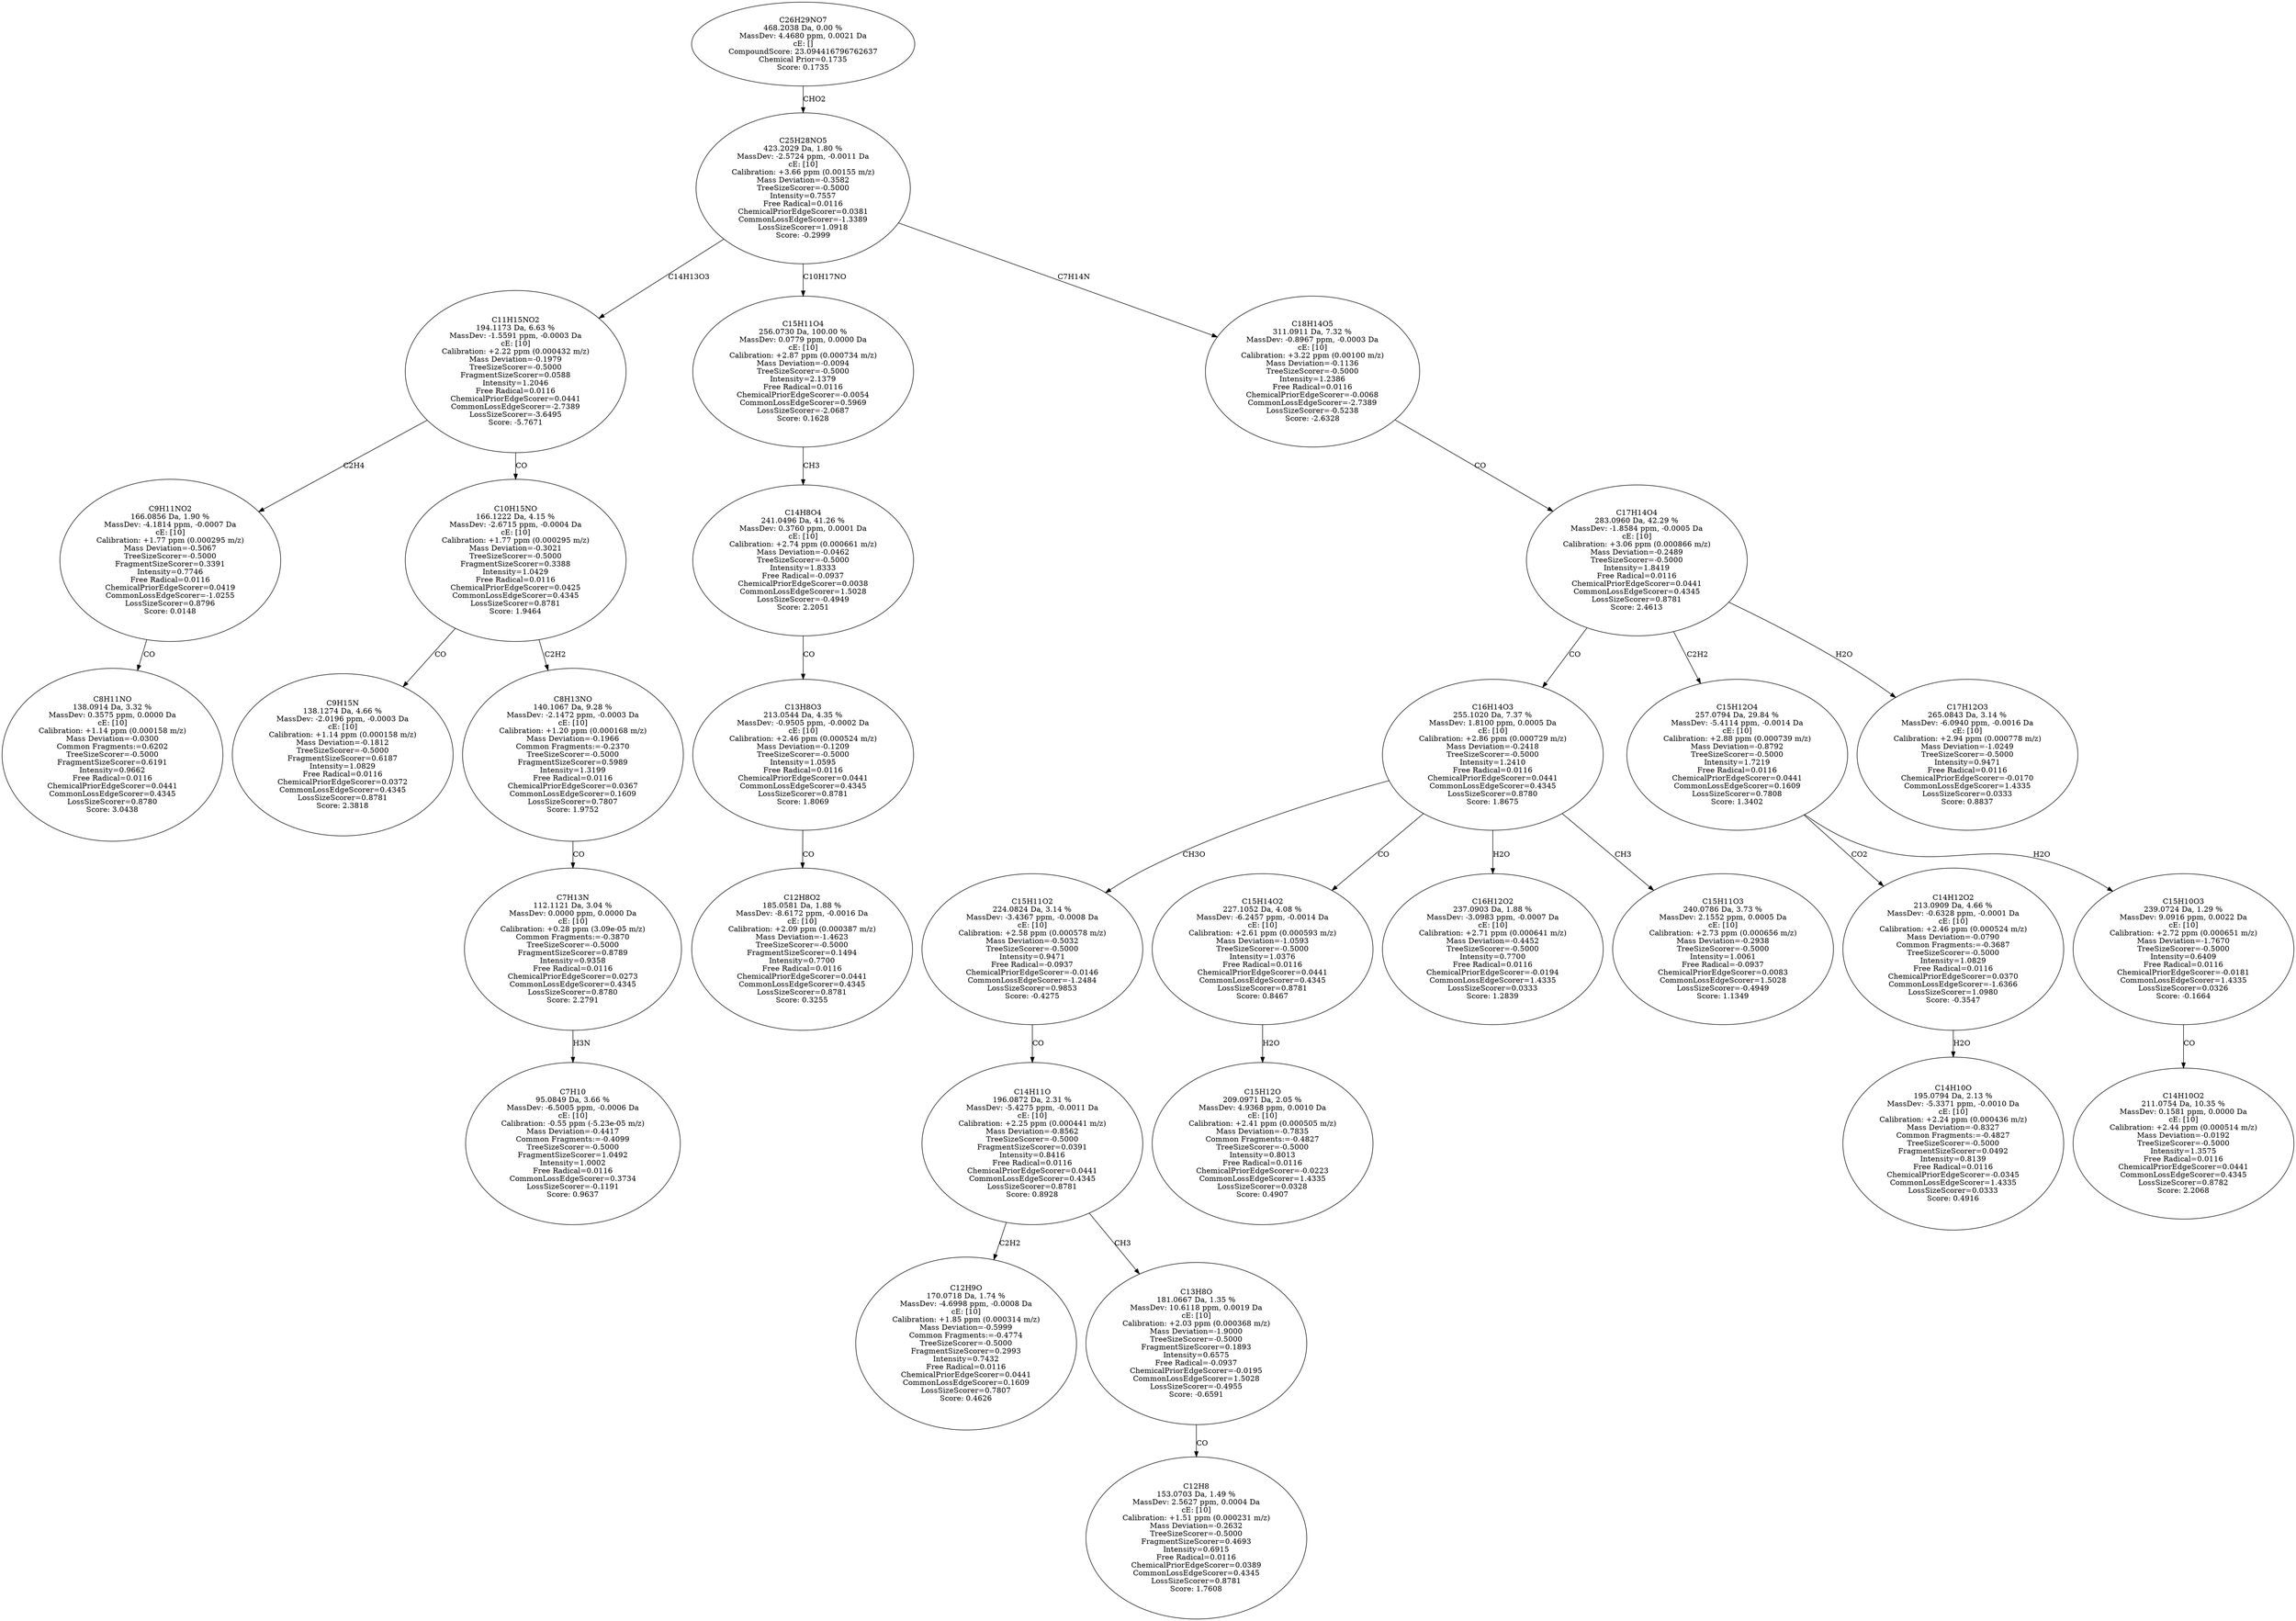 strict digraph {
v1 [label="C8H11NO\n138.0914 Da, 3.32 %\nMassDev: 0.3575 ppm, 0.0000 Da\ncE: [10]\nCalibration: +1.14 ppm (0.000158 m/z)\nMass Deviation=-0.0300\nCommon Fragments:=0.6202\nTreeSizeScorer=-0.5000\nFragmentSizeScorer=0.6191\nIntensity=0.9662\nFree Radical=0.0116\nChemicalPriorEdgeScorer=0.0441\nCommonLossEdgeScorer=0.4345\nLossSizeScorer=0.8780\nScore: 3.0438"];
v2 [label="C9H11NO2\n166.0856 Da, 1.90 %\nMassDev: -4.1814 ppm, -0.0007 Da\ncE: [10]\nCalibration: +1.77 ppm (0.000295 m/z)\nMass Deviation=-0.5067\nTreeSizeScorer=-0.5000\nFragmentSizeScorer=0.3391\nIntensity=0.7746\nFree Radical=0.0116\nChemicalPriorEdgeScorer=0.0419\nCommonLossEdgeScorer=-1.0255\nLossSizeScorer=0.8796\nScore: 0.0148"];
v3 [label="C9H15N\n138.1274 Da, 4.66 %\nMassDev: -2.0196 ppm, -0.0003 Da\ncE: [10]\nCalibration: +1.14 ppm (0.000158 m/z)\nMass Deviation=-0.1812\nTreeSizeScorer=-0.5000\nFragmentSizeScorer=0.6187\nIntensity=1.0829\nFree Radical=0.0116\nChemicalPriorEdgeScorer=0.0372\nCommonLossEdgeScorer=0.4345\nLossSizeScorer=0.8781\nScore: 2.3818"];
v4 [label="C7H10\n95.0849 Da, 3.66 %\nMassDev: -6.5005 ppm, -0.0006 Da\ncE: [10]\nCalibration: -0.55 ppm (-5.23e-05 m/z)\nMass Deviation=-0.4417\nCommon Fragments:=-0.4099\nTreeSizeScorer=-0.5000\nFragmentSizeScorer=1.0492\nIntensity=1.0002\nFree Radical=0.0116\nCommonLossEdgeScorer=0.3734\nLossSizeScorer=-0.1191\nScore: 0.9637"];
v5 [label="C7H13N\n112.1121 Da, 3.04 %\nMassDev: 0.0000 ppm, 0.0000 Da\ncE: [10]\nCalibration: +0.28 ppm (3.09e-05 m/z)\nCommon Fragments:=-0.3870\nTreeSizeScorer=-0.5000\nFragmentSizeScorer=0.8789\nIntensity=0.9358\nFree Radical=0.0116\nChemicalPriorEdgeScorer=0.0273\nCommonLossEdgeScorer=0.4345\nLossSizeScorer=0.8780\nScore: 2.2791"];
v6 [label="C8H13NO\n140.1067 Da, 9.28 %\nMassDev: -2.1472 ppm, -0.0003 Da\ncE: [10]\nCalibration: +1.20 ppm (0.000168 m/z)\nMass Deviation=-0.1966\nCommon Fragments:=-0.2370\nTreeSizeScorer=-0.5000\nFragmentSizeScorer=0.5989\nIntensity=1.3199\nFree Radical=0.0116\nChemicalPriorEdgeScorer=0.0367\nCommonLossEdgeScorer=0.1609\nLossSizeScorer=0.7807\nScore: 1.9752"];
v7 [label="C10H15NO\n166.1222 Da, 4.15 %\nMassDev: -2.6715 ppm, -0.0004 Da\ncE: [10]\nCalibration: +1.77 ppm (0.000295 m/z)\nMass Deviation=-0.3021\nTreeSizeScorer=-0.5000\nFragmentSizeScorer=0.3388\nIntensity=1.0429\nFree Radical=0.0116\nChemicalPriorEdgeScorer=0.0425\nCommonLossEdgeScorer=0.4345\nLossSizeScorer=0.8781\nScore: 1.9464"];
v8 [label="C11H15NO2\n194.1173 Da, 6.63 %\nMassDev: -1.5591 ppm, -0.0003 Da\ncE: [10]\nCalibration: +2.22 ppm (0.000432 m/z)\nMass Deviation=-0.1979\nTreeSizeScorer=-0.5000\nFragmentSizeScorer=0.0588\nIntensity=1.2046\nFree Radical=0.0116\nChemicalPriorEdgeScorer=0.0441\nCommonLossEdgeScorer=-2.7389\nLossSizeScorer=-3.6495\nScore: -5.7671"];
v9 [label="C12H8O2\n185.0581 Da, 1.88 %\nMassDev: -8.6172 ppm, -0.0016 Da\ncE: [10]\nCalibration: +2.09 ppm (0.000387 m/z)\nMass Deviation=-1.4623\nTreeSizeScorer=-0.5000\nFragmentSizeScorer=0.1494\nIntensity=0.7700\nFree Radical=0.0116\nChemicalPriorEdgeScorer=0.0441\nCommonLossEdgeScorer=0.4345\nLossSizeScorer=0.8781\nScore: 0.3255"];
v10 [label="C13H8O3\n213.0544 Da, 4.35 %\nMassDev: -0.9505 ppm, -0.0002 Da\ncE: [10]\nCalibration: +2.46 ppm (0.000524 m/z)\nMass Deviation=-0.1209\nTreeSizeScorer=-0.5000\nIntensity=1.0595\nFree Radical=0.0116\nChemicalPriorEdgeScorer=0.0441\nCommonLossEdgeScorer=0.4345\nLossSizeScorer=0.8781\nScore: 1.8069"];
v11 [label="C14H8O4\n241.0496 Da, 41.26 %\nMassDev: 0.3760 ppm, 0.0001 Da\ncE: [10]\nCalibration: +2.74 ppm (0.000661 m/z)\nMass Deviation=-0.0462\nTreeSizeScorer=-0.5000\nIntensity=1.8333\nFree Radical=-0.0937\nChemicalPriorEdgeScorer=0.0038\nCommonLossEdgeScorer=1.5028\nLossSizeScorer=-0.4949\nScore: 2.2051"];
v12 [label="C15H11O4\n256.0730 Da, 100.00 %\nMassDev: 0.0779 ppm, 0.0000 Da\ncE: [10]\nCalibration: +2.87 ppm (0.000734 m/z)\nMass Deviation=-0.0094\nTreeSizeScorer=-0.5000\nIntensity=2.1379\nFree Radical=0.0116\nChemicalPriorEdgeScorer=-0.0054\nCommonLossEdgeScorer=0.5969\nLossSizeScorer=-2.0687\nScore: 0.1628"];
v13 [label="C12H9O\n170.0718 Da, 1.74 %\nMassDev: -4.6998 ppm, -0.0008 Da\ncE: [10]\nCalibration: +1.85 ppm (0.000314 m/z)\nMass Deviation=-0.5999\nCommon Fragments:=-0.4774\nTreeSizeScorer=-0.5000\nFragmentSizeScorer=0.2993\nIntensity=0.7432\nFree Radical=0.0116\nChemicalPriorEdgeScorer=0.0441\nCommonLossEdgeScorer=0.1609\nLossSizeScorer=0.7807\nScore: 0.4626"];
v14 [label="C12H8\n153.0703 Da, 1.49 %\nMassDev: 2.5627 ppm, 0.0004 Da\ncE: [10]\nCalibration: +1.51 ppm (0.000231 m/z)\nMass Deviation=-0.2632\nTreeSizeScorer=-0.5000\nFragmentSizeScorer=0.4693\nIntensity=0.6915\nFree Radical=0.0116\nChemicalPriorEdgeScorer=0.0389\nCommonLossEdgeScorer=0.4345\nLossSizeScorer=0.8781\nScore: 1.7608"];
v15 [label="C13H8O\n181.0667 Da, 1.35 %\nMassDev: 10.6118 ppm, 0.0019 Da\ncE: [10]\nCalibration: +2.03 ppm (0.000368 m/z)\nMass Deviation=-1.9000\nTreeSizeScorer=-0.5000\nFragmentSizeScorer=0.1893\nIntensity=0.6575\nFree Radical=-0.0937\nChemicalPriorEdgeScorer=-0.0195\nCommonLossEdgeScorer=1.5028\nLossSizeScorer=-0.4955\nScore: -0.6591"];
v16 [label="C14H11O\n196.0872 Da, 2.31 %\nMassDev: -5.4275 ppm, -0.0011 Da\ncE: [10]\nCalibration: +2.25 ppm (0.000441 m/z)\nMass Deviation=-0.8562\nTreeSizeScorer=-0.5000\nFragmentSizeScorer=0.0391\nIntensity=0.8416\nFree Radical=0.0116\nChemicalPriorEdgeScorer=0.0441\nCommonLossEdgeScorer=0.4345\nLossSizeScorer=0.8781\nScore: 0.8928"];
v17 [label="C15H11O2\n224.0824 Da, 3.14 %\nMassDev: -3.4367 ppm, -0.0008 Da\ncE: [10]\nCalibration: +2.58 ppm (0.000578 m/z)\nMass Deviation=-0.5032\nTreeSizeScorer=-0.5000\nIntensity=0.9471\nFree Radical=-0.0937\nChemicalPriorEdgeScorer=-0.0146\nCommonLossEdgeScorer=-1.2484\nLossSizeScorer=0.9853\nScore: -0.4275"];
v18 [label="C15H12O\n209.0971 Da, 2.05 %\nMassDev: 4.9368 ppm, 0.0010 Da\ncE: [10]\nCalibration: +2.41 ppm (0.000505 m/z)\nMass Deviation=-0.7835\nCommon Fragments:=-0.4827\nTreeSizeScorer=-0.5000\nIntensity=0.8013\nFree Radical=0.0116\nChemicalPriorEdgeScorer=-0.0223\nCommonLossEdgeScorer=1.4335\nLossSizeScorer=0.0328\nScore: 0.4907"];
v19 [label="C15H14O2\n227.1052 Da, 4.08 %\nMassDev: -6.2457 ppm, -0.0014 Da\ncE: [10]\nCalibration: +2.61 ppm (0.000593 m/z)\nMass Deviation=-1.0593\nTreeSizeScorer=-0.5000\nIntensity=1.0376\nFree Radical=0.0116\nChemicalPriorEdgeScorer=0.0441\nCommonLossEdgeScorer=0.4345\nLossSizeScorer=0.8781\nScore: 0.8467"];
v20 [label="C16H12O2\n237.0903 Da, 1.88 %\nMassDev: -3.0983 ppm, -0.0007 Da\ncE: [10]\nCalibration: +2.71 ppm (0.000641 m/z)\nMass Deviation=-0.4452\nTreeSizeScorer=-0.5000\nIntensity=0.7700\nFree Radical=0.0116\nChemicalPriorEdgeScorer=-0.0194\nCommonLossEdgeScorer=1.4335\nLossSizeScorer=0.0333\nScore: 1.2839"];
v21 [label="C15H11O3\n240.0786 Da, 3.73 %\nMassDev: 2.1552 ppm, 0.0005 Da\ncE: [10]\nCalibration: +2.73 ppm (0.000656 m/z)\nMass Deviation=-0.2938\nTreeSizeScorer=-0.5000\nIntensity=1.0061\nFree Radical=-0.0937\nChemicalPriorEdgeScorer=0.0083\nCommonLossEdgeScorer=1.5028\nLossSizeScorer=-0.4949\nScore: 1.1349"];
v22 [label="C16H14O3\n255.1020 Da, 7.37 %\nMassDev: 1.8100 ppm, 0.0005 Da\ncE: [10]\nCalibration: +2.86 ppm (0.000729 m/z)\nMass Deviation=-0.2418\nTreeSizeScorer=-0.5000\nIntensity=1.2410\nFree Radical=0.0116\nChemicalPriorEdgeScorer=0.0441\nCommonLossEdgeScorer=0.4345\nLossSizeScorer=0.8780\nScore: 1.8675"];
v23 [label="C14H10O\n195.0794 Da, 2.13 %\nMassDev: -5.3371 ppm, -0.0010 Da\ncE: [10]\nCalibration: +2.24 ppm (0.000436 m/z)\nMass Deviation=-0.8327\nCommon Fragments:=-0.4827\nTreeSizeScorer=-0.5000\nFragmentSizeScorer=0.0492\nIntensity=0.8139\nFree Radical=0.0116\nChemicalPriorEdgeScorer=-0.0345\nCommonLossEdgeScorer=1.4335\nLossSizeScorer=0.0333\nScore: 0.4916"];
v24 [label="C14H12O2\n213.0909 Da, 4.66 %\nMassDev: -0.6328 ppm, -0.0001 Da\ncE: [10]\nCalibration: +2.46 ppm (0.000524 m/z)\nMass Deviation=-0.0790\nCommon Fragments:=-0.3687\nTreeSizeScorer=-0.5000\nIntensity=1.0829\nFree Radical=0.0116\nChemicalPriorEdgeScorer=0.0370\nCommonLossEdgeScorer=-1.6366\nLossSizeScorer=1.0980\nScore: -0.3547"];
v25 [label="C14H10O2\n211.0754 Da, 10.35 %\nMassDev: 0.1581 ppm, 0.0000 Da\ncE: [10]\nCalibration: +2.44 ppm (0.000514 m/z)\nMass Deviation=-0.0192\nTreeSizeScorer=-0.5000\nIntensity=1.3575\nFree Radical=0.0116\nChemicalPriorEdgeScorer=0.0441\nCommonLossEdgeScorer=0.4345\nLossSizeScorer=0.8782\nScore: 2.2068"];
v26 [label="C15H10O3\n239.0724 Da, 1.29 %\nMassDev: 9.0916 ppm, 0.0022 Da\ncE: [10]\nCalibration: +2.72 ppm (0.000651 m/z)\nMass Deviation=-1.7670\nTreeSizeScorer=-0.5000\nIntensity=0.6409\nFree Radical=0.0116\nChemicalPriorEdgeScorer=-0.0181\nCommonLossEdgeScorer=1.4335\nLossSizeScorer=0.0326\nScore: -0.1664"];
v27 [label="C15H12O4\n257.0794 Da, 29.84 %\nMassDev: -5.4114 ppm, -0.0014 Da\ncE: [10]\nCalibration: +2.88 ppm (0.000739 m/z)\nMass Deviation=-0.8792\nTreeSizeScorer=-0.5000\nIntensity=1.7219\nFree Radical=0.0116\nChemicalPriorEdgeScorer=0.0441\nCommonLossEdgeScorer=0.1609\nLossSizeScorer=0.7808\nScore: 1.3402"];
v28 [label="C17H12O3\n265.0843 Da, 3.14 %\nMassDev: -6.0940 ppm, -0.0016 Da\ncE: [10]\nCalibration: +2.94 ppm (0.000778 m/z)\nMass Deviation=-1.0249\nTreeSizeScorer=-0.5000\nIntensity=0.9471\nFree Radical=0.0116\nChemicalPriorEdgeScorer=-0.0170\nCommonLossEdgeScorer=1.4335\nLossSizeScorer=0.0333\nScore: 0.8837"];
v29 [label="C17H14O4\n283.0960 Da, 42.29 %\nMassDev: -1.8584 ppm, -0.0005 Da\ncE: [10]\nCalibration: +3.06 ppm (0.000866 m/z)\nMass Deviation=-0.2489\nTreeSizeScorer=-0.5000\nIntensity=1.8419\nFree Radical=0.0116\nChemicalPriorEdgeScorer=0.0441\nCommonLossEdgeScorer=0.4345\nLossSizeScorer=0.8781\nScore: 2.4613"];
v30 [label="C18H14O5\n311.0911 Da, 7.32 %\nMassDev: -0.8967 ppm, -0.0003 Da\ncE: [10]\nCalibration: +3.22 ppm (0.00100 m/z)\nMass Deviation=-0.1136\nTreeSizeScorer=-0.5000\nIntensity=1.2386\nFree Radical=0.0116\nChemicalPriorEdgeScorer=-0.0068\nCommonLossEdgeScorer=-2.7389\nLossSizeScorer=-0.5238\nScore: -2.6328"];
v31 [label="C25H28NO5\n423.2029 Da, 1.80 %\nMassDev: -2.5724 ppm, -0.0011 Da\ncE: [10]\nCalibration: +3.66 ppm (0.00155 m/z)\nMass Deviation=-0.3582\nTreeSizeScorer=-0.5000\nIntensity=0.7557\nFree Radical=0.0116\nChemicalPriorEdgeScorer=0.0381\nCommonLossEdgeScorer=-1.3389\nLossSizeScorer=1.0918\nScore: -0.2999"];
v32 [label="C26H29NO7\n468.2038 Da, 0.00 %\nMassDev: 4.4680 ppm, 0.0021 Da\ncE: []\nCompoundScore: 23.094416796762637\nChemical Prior=0.1735\nScore: 0.1735"];
v2 -> v1 [label="CO"];
v8 -> v2 [label="C2H4"];
v7 -> v3 [label="CO"];
v5 -> v4 [label="H3N"];
v6 -> v5 [label="CO"];
v7 -> v6 [label="C2H2"];
v8 -> v7 [label="CO"];
v31 -> v8 [label="C14H13O3"];
v10 -> v9 [label="CO"];
v11 -> v10 [label="CO"];
v12 -> v11 [label="CH3"];
v31 -> v12 [label="C10H17NO"];
v16 -> v13 [label="C2H2"];
v15 -> v14 [label="CO"];
v16 -> v15 [label="CH3"];
v17 -> v16 [label="CO"];
v22 -> v17 [label="CH3O"];
v19 -> v18 [label="H2O"];
v22 -> v19 [label="CO"];
v22 -> v20 [label="H2O"];
v22 -> v21 [label="CH3"];
v29 -> v22 [label="CO"];
v24 -> v23 [label="H2O"];
v27 -> v24 [label="CO2"];
v26 -> v25 [label="CO"];
v27 -> v26 [label="H2O"];
v29 -> v27 [label="C2H2"];
v29 -> v28 [label="H2O"];
v30 -> v29 [label="CO"];
v31 -> v30 [label="C7H14N"];
v32 -> v31 [label="CHO2"];
}